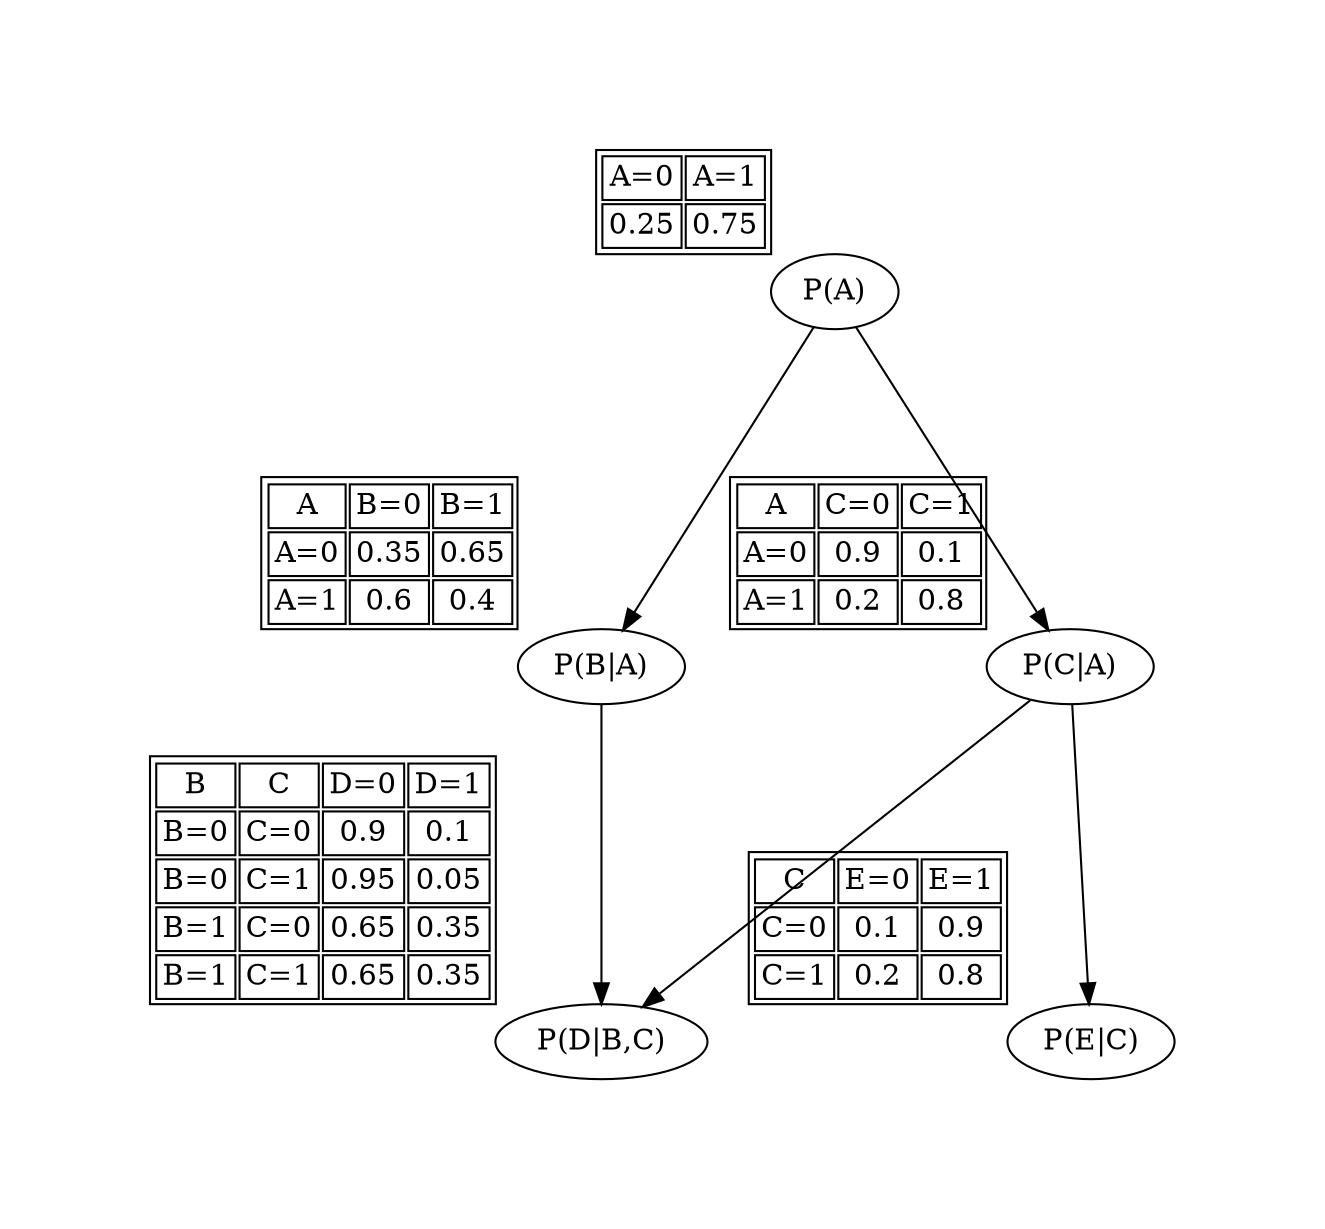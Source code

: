 digraph mcmc {
	forcelabels = true;
	graph [pad="1", nodesep="2", ranksep="2"];
	"P(A)"[xlabel = <
	<TABLE>
		<TR>
			<TD>A=0</TD>
			<TD>A=1</TD>
		</TR>
		<TR>
			<TD>0.25</TD>
			<TD>0.75</TD>
		</TR>
	</TABLE>
	>];
	"P(A)" -> "P(B|A)";
	"P(A)" -> "P(C|A)";

	"P(B|A)" [xlabel = <
	<TABLE>
		<TR>
			<TD>A</TD>
			<TD>B=0</TD>
			<TD>B=1</TD>
		</TR>
		<TR>
			<TD>A=0</TD>
			<TD>0.35</TD>
			<TD>0.65</TD>
		</TR>
		<TR>
			<TD>A=1</TD>
			<TD>0.6</TD>
			<TD>0.4</TD>
		</TR>
	</TABLE>
	>];

	"P(B|A)" -> "P(D|B,C)";

	"P(C|A)" [xlabel = <
	<TABLE>
		<TR>
			<TD>A</TD>
			<TD>C=0</TD>
			<TD>C=1</TD>
		</TR>
		<TR>
			<TD>A=0</TD>
			<TD>0.9</TD>
			<TD>0.1</TD>
		</TR>
		<TR>
			<TD>A=1</TD>
			<TD>0.2</TD>
			<TD>0.8</TD>
		</TR>
	</TABLE>
	>];
	"P(C|A)" -> "P(D|B,C)";
	"P(C|A)" -> "P(E|C)";

	"P(D|B,C)" [xlabel = <
	<TABLE>
		<TR>
			<TD>B</TD>
			<TD>C</TD>
			<TD>D=0</TD>
			<TD>D=1</TD>
		</TR>
		<TR>
			<TD>B=0</TD>
			<TD>C=0</TD>
			<TD>0.9</TD>
			<TD>0.1</TD>
		</TR>
		<TR>
			<TD>B=0</TD>
			<TD>C=1</TD>
			<TD>0.95</TD>
			<TD>0.05</TD>
		</TR>
		<TR>
			<TD>B=1</TD>
			<TD>C=0</TD>
			<TD>0.65</TD>
			<TD>0.35</TD>
		</TR>
		<TR>
			<TD>B=1</TD>
			<TD>C=1</TD>
			<TD>0.65</TD>
			<TD>0.35</TD>
		</TR>
	</TABLE>
	>];

	"P(E|C)" [xlabel = <
	<TABLE>
		<TR>
			<TD>C</TD>
			<TD>E=0</TD>
			<TD>E=1</TD>
		</TR>
		<TR>
			<TD>C=0</TD>
			<TD>0.1</TD>
			<TD>0.9</TD>
		</TR>
		<TR>
			<TD>C=1</TD>
			<TD>0.2</TD>
			<TD>0.8</TD>
		</TR>
	</TABLE>
	>];
}